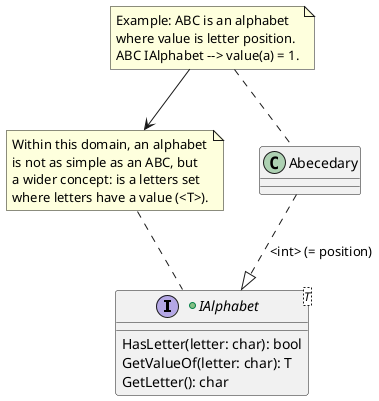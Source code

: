 @startuml
'https://plantuml.com/class-diagram

+interface IAlphabet<T>
{
    HasLetter(letter: char): bool
    GetValueOf(letter: char): T
    GetLetter(): char
}

note as NoteIAlphabet
Within this domain, an alphabet
is not as simple as an ABC, but
a wider concept: is a letters set
where letters have a value (<T>).
end note
NoteIAlphabet .. IAlphabet

Abecedary ..|> IAlphabet : <int> (= position)

note as NoteAbecedary
Example: ABC is an alphabet
where value is letter position.
ABC IAlphabet --> value(a) = 1.
end note
NoteAbecedary .. Abecedary
NoteAbecedary --> NoteIAlphabet
@enduml